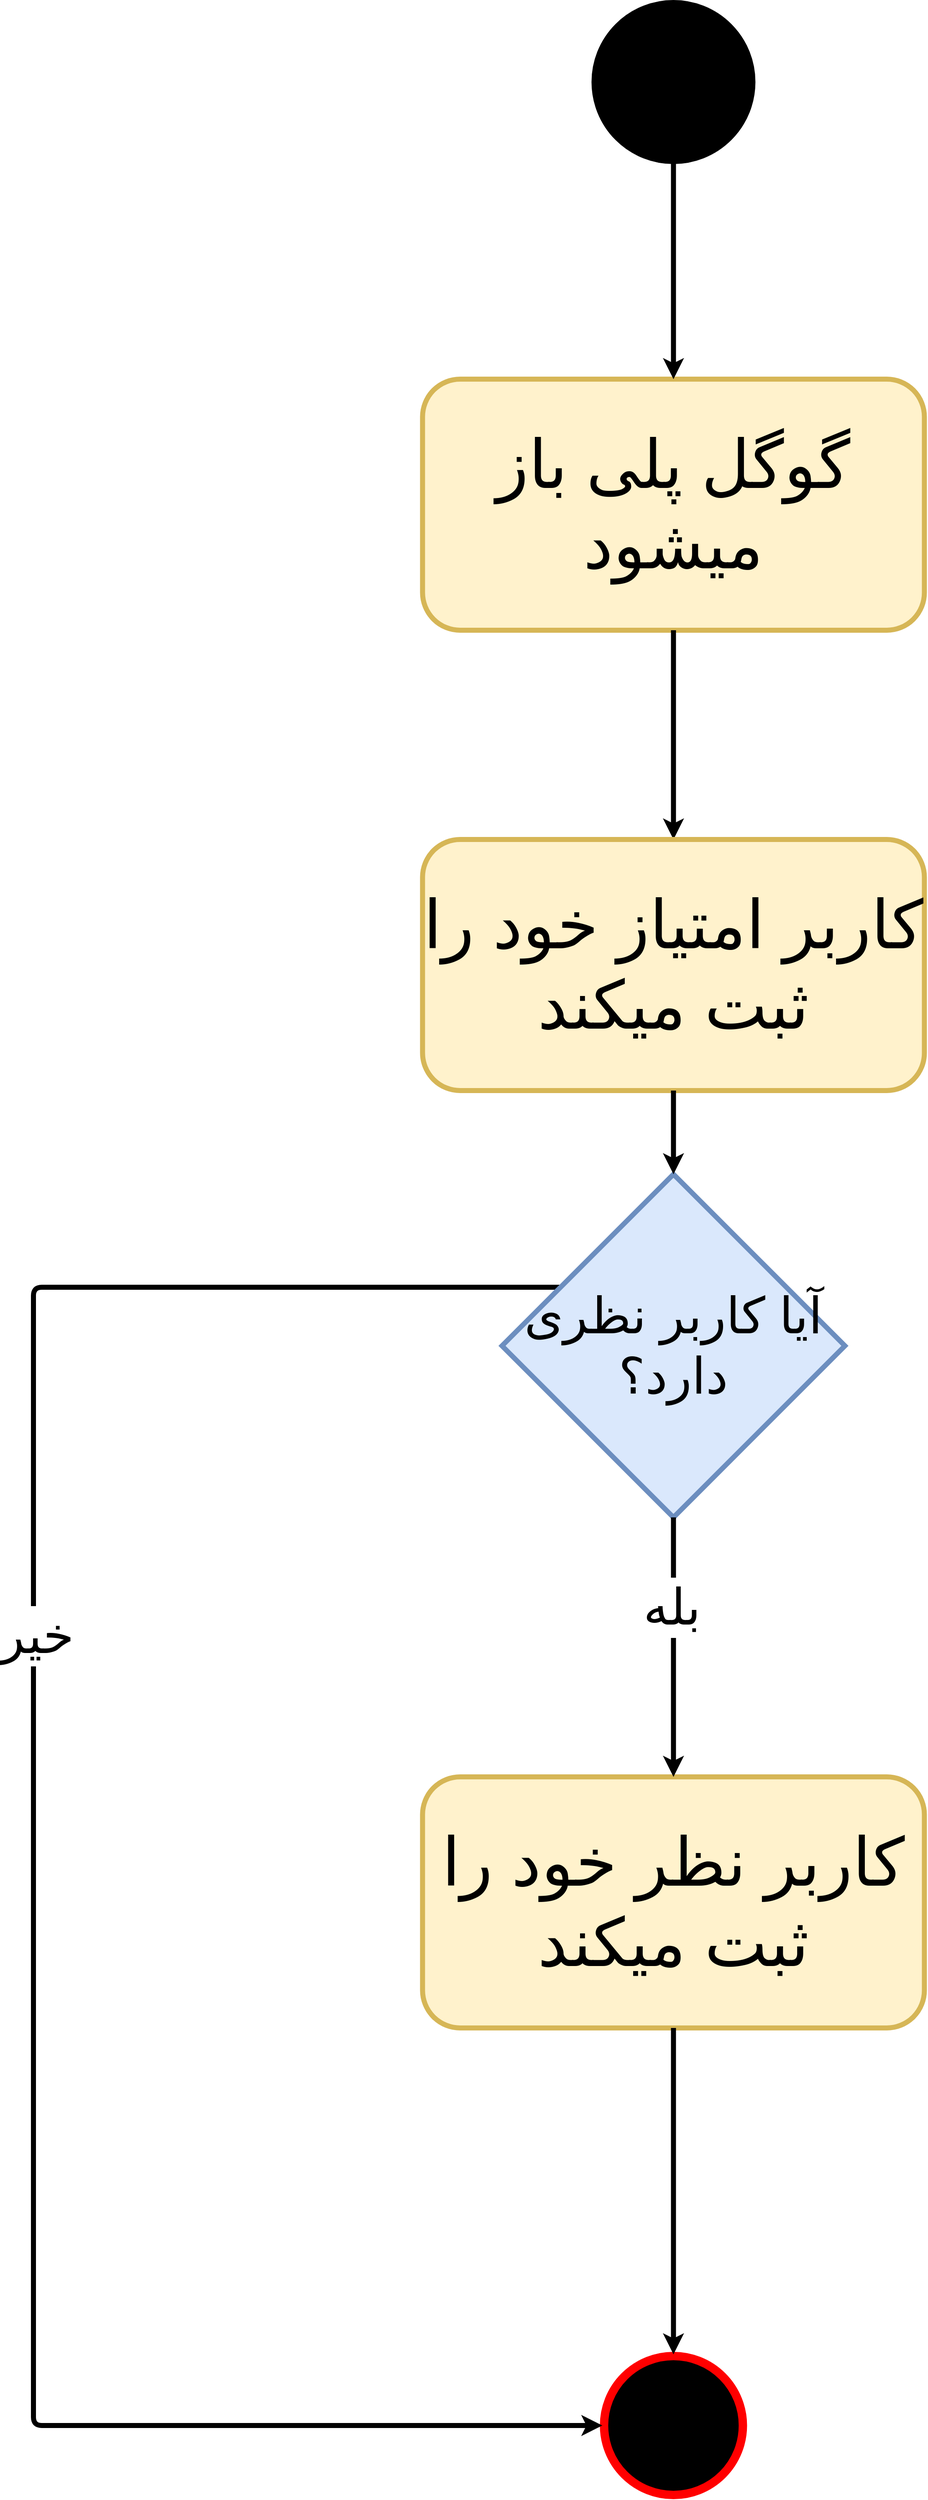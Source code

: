 <mxfile version="14.1.8" type="device"><diagram id="91-gMMupJFfhfkOcSWr5" name="Page-1"><mxGraphModel dx="7110" dy="4240" grid="1" gridSize="10" guides="1" tooltips="1" connect="1" arrows="1" fold="1" page="1" pageScale="1" pageWidth="827" pageHeight="1169" math="0" shadow="0"><root><mxCell id="0"/><mxCell id="1" parent="0"/><mxCell id="MdASUCfBohwWwD8ckJ7Q-15" value="" style="group" vertex="1" connectable="0" parent="1"><mxGeometry x="330" y="264" width="1065.19" height="2980" as="geometry"/></mxCell><mxCell id="MdASUCfBohwWwD8ckJ7Q-1" value="" style="ellipse;whiteSpace=wrap;html=1;aspect=fixed;fillColor=#000000;fontSize=60;strokeWidth=6;align=center;" vertex="1" parent="MdASUCfBohwWwD8ckJ7Q-15"><mxGeometry x="670.19" width="190" height="190" as="geometry"/></mxCell><mxCell id="MdASUCfBohwWwD8ckJ7Q-2" value="گوگل پلی باز میشود" style="rounded=1;whiteSpace=wrap;html=1;fontSize=80;strokeWidth=6;fillColor=#fff2cc;strokeColor=#d6b656;align=center;" vertex="1" parent="MdASUCfBohwWwD8ckJ7Q-15"><mxGeometry x="465.19" y="450" width="600" height="300" as="geometry"/></mxCell><mxCell id="MdASUCfBohwWwD8ckJ7Q-3" style="edgeStyle=orthogonalEdgeStyle;rounded=0;orthogonalLoop=1;jettySize=auto;html=1;strokeWidth=6;entryX=0.5;entryY=0;entryDx=0;entryDy=0;fontSize=60;align=center;" edge="1" parent="MdASUCfBohwWwD8ckJ7Q-15" source="MdASUCfBohwWwD8ckJ7Q-1" target="MdASUCfBohwWwD8ckJ7Q-2"><mxGeometry relative="1" as="geometry"><mxPoint x="480.19" y="3360" as="targetPoint"/></mxGeometry></mxCell><mxCell id="MdASUCfBohwWwD8ckJ7Q-5" style="edgeStyle=orthogonalEdgeStyle;curved=0;rounded=1;sketch=0;orthogonalLoop=1;jettySize=auto;html=1;entryX=0.5;entryY=0;entryDx=0;entryDy=0;fontSize=60;strokeWidth=6;align=center;" edge="1" parent="MdASUCfBohwWwD8ckJ7Q-15" source="MdASUCfBohwWwD8ckJ7Q-2" target="MdASUCfBohwWwD8ckJ7Q-4"><mxGeometry relative="1" as="geometry"/></mxCell><mxCell id="MdASUCfBohwWwD8ckJ7Q-8" value="کاربر نظر خود را ثبت میکند" style="rounded=1;whiteSpace=wrap;html=1;fontSize=80;strokeWidth=6;fillColor=#fff2cc;strokeColor=#d6b656;align=center;" vertex="1" parent="MdASUCfBohwWwD8ckJ7Q-15"><mxGeometry x="465.19" y="2120" width="600" height="300" as="geometry"/></mxCell><mxCell id="MdASUCfBohwWwD8ckJ7Q-11" value="" style="ellipse;html=1;shape=endState;fillColor=#000000;strokeColor=#ff0000;rounded=0;sketch=0;fontSize=60;strokeWidth=6;align=center;" vertex="1" parent="MdASUCfBohwWwD8ckJ7Q-15"><mxGeometry x="680.19" y="2810" width="170" height="170" as="geometry"/></mxCell><mxCell id="MdASUCfBohwWwD8ckJ7Q-12" style="edgeStyle=orthogonalEdgeStyle;curved=0;rounded=1;sketch=0;orthogonalLoop=1;jettySize=auto;html=1;fontSize=60;strokeWidth=6;entryX=0;entryY=0.5;entryDx=0;entryDy=0;align=center;" edge="1" parent="MdASUCfBohwWwD8ckJ7Q-15" source="MdASUCfBohwWwD8ckJ7Q-6" target="MdASUCfBohwWwD8ckJ7Q-11"><mxGeometry relative="1" as="geometry"><mxPoint x="550" y="4980" as="targetPoint"/><Array as="points"><mxPoint y="1535"/><mxPoint y="2895"/></Array></mxGeometry></mxCell><mxCell id="MdASUCfBohwWwD8ckJ7Q-13" value="خیر" style="edgeLabel;html=1;align=center;verticalAlign=middle;resizable=0;points=[];fontSize=60;" vertex="1" connectable="0" parent="MdASUCfBohwWwD8ckJ7Q-12"><mxGeometry x="-0.217" y="3" relative="1" as="geometry"><mxPoint x="1" as="offset"/></mxGeometry></mxCell><mxCell id="MdASUCfBohwWwD8ckJ7Q-14" style="edgeStyle=orthogonalEdgeStyle;curved=0;rounded=1;sketch=0;orthogonalLoop=1;jettySize=auto;html=1;entryX=0.5;entryY=0;entryDx=0;entryDy=0;fontSize=60;strokeWidth=6;align=center;" edge="1" parent="MdASUCfBohwWwD8ckJ7Q-15" source="MdASUCfBohwWwD8ckJ7Q-8" target="MdASUCfBohwWwD8ckJ7Q-11"><mxGeometry relative="1" as="geometry"/></mxCell><mxCell id="MdASUCfBohwWwD8ckJ7Q-16" value="" style="group" vertex="1" connectable="0" parent="MdASUCfBohwWwD8ckJ7Q-15"><mxGeometry x="465.19" y="1000" width="600.0" height="810" as="geometry"/></mxCell><mxCell id="MdASUCfBohwWwD8ckJ7Q-4" value="کاربر امتیاز خود را ثبت میکند" style="rounded=1;whiteSpace=wrap;html=1;fontSize=80;strokeWidth=6;fillColor=#fff2cc;strokeColor=#d6b656;align=center;" vertex="1" parent="MdASUCfBohwWwD8ckJ7Q-16"><mxGeometry width="600" height="300" as="geometry"/></mxCell><mxCell id="MdASUCfBohwWwD8ckJ7Q-6" value="آیا کاربر نظری دارد؟" style="rhombus;whiteSpace=wrap;html=1;fontSize=60;strokeWidth=6;fillColor=#dae8fc;strokeColor=#6c8ebf;align=center;" vertex="1" parent="MdASUCfBohwWwD8ckJ7Q-16"><mxGeometry x="95" y="400" width="410" height="410" as="geometry"/></mxCell><mxCell id="MdASUCfBohwWwD8ckJ7Q-7" style="edgeStyle=orthogonalEdgeStyle;curved=0;rounded=1;sketch=0;orthogonalLoop=1;jettySize=auto;html=1;entryX=0.5;entryY=0;entryDx=0;entryDy=0;fontSize=60;strokeWidth=6;align=center;" edge="1" parent="MdASUCfBohwWwD8ckJ7Q-16" source="MdASUCfBohwWwD8ckJ7Q-4" target="MdASUCfBohwWwD8ckJ7Q-6"><mxGeometry relative="1" as="geometry"/></mxCell><mxCell id="MdASUCfBohwWwD8ckJ7Q-9" style="edgeStyle=orthogonalEdgeStyle;curved=0;rounded=1;sketch=0;orthogonalLoop=1;jettySize=auto;html=1;fontSize=60;strokeWidth=6;entryX=0.5;entryY=0;entryDx=0;entryDy=0;align=center;" edge="1" parent="MdASUCfBohwWwD8ckJ7Q-16" source="MdASUCfBohwWwD8ckJ7Q-6" target="MdASUCfBohwWwD8ckJ7Q-8"><mxGeometry relative="1" as="geometry"><mxPoint x="150" y="3130" as="targetPoint"/></mxGeometry></mxCell><mxCell id="MdASUCfBohwWwD8ckJ7Q-10" value="بله" style="edgeLabel;html=1;align=center;verticalAlign=middle;resizable=0;points=[];fontSize=60;" vertex="1" connectable="0" parent="MdASUCfBohwWwD8ckJ7Q-9"><mxGeometry x="-0.312" y="-2" relative="1" as="geometry"><mxPoint as="offset"/></mxGeometry></mxCell></root></mxGraphModel></diagram></mxfile>